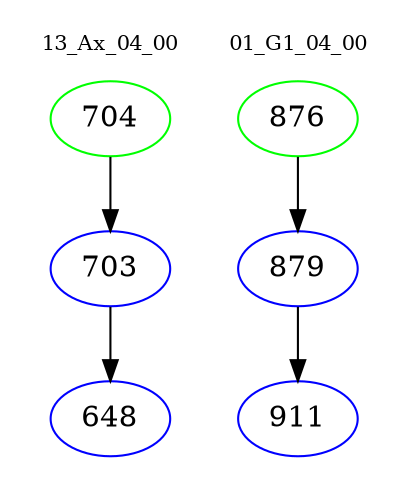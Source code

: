 digraph{
subgraph cluster_0 {
color = white
label = "13_Ax_04_00";
fontsize=10;
T0_704 [label="704", color="green"]
T0_704 -> T0_703 [color="black"]
T0_703 [label="703", color="blue"]
T0_703 -> T0_648 [color="black"]
T0_648 [label="648", color="blue"]
}
subgraph cluster_1 {
color = white
label = "01_G1_04_00";
fontsize=10;
T1_876 [label="876", color="green"]
T1_876 -> T1_879 [color="black"]
T1_879 [label="879", color="blue"]
T1_879 -> T1_911 [color="black"]
T1_911 [label="911", color="blue"]
}
}

